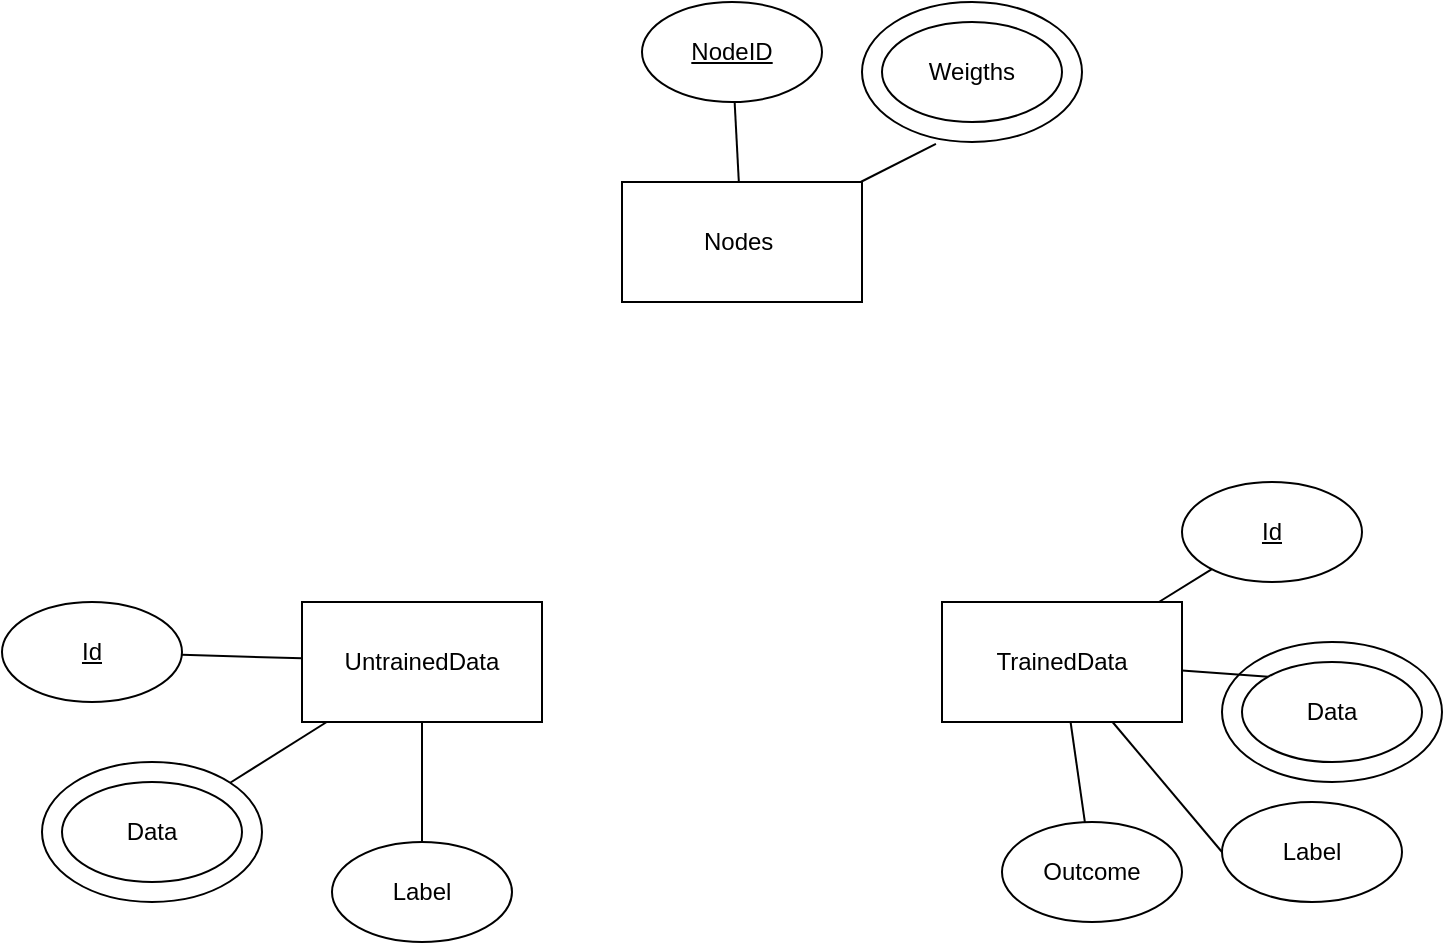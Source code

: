 <mxfile>
    <diagram id="wDd1ehjSfBF1cgntR_V1" name="Page-1">
        <mxGraphModel dx="1118" dy="766" grid="1" gridSize="10" guides="1" tooltips="1" connect="1" arrows="1" fold="1" page="1" pageScale="1" pageWidth="850" pageHeight="1100" math="0" shadow="0">
            <root>
                <mxCell id="0"/>
                <mxCell id="1" parent="0"/>
                <mxCell id="9" value="" style="ellipse;whiteSpace=wrap;html=1;" vertex="1" parent="1">
                    <mxGeometry x="640" y="390" width="110" height="70" as="geometry"/>
                </mxCell>
                <mxCell id="21" style="edgeStyle=none;html=1;endArrow=none;endFill=0;" edge="1" parent="1" source="2" target="6">
                    <mxGeometry relative="1" as="geometry"/>
                </mxCell>
                <mxCell id="22" style="edgeStyle=none;html=1;entryX=0.336;entryY=1.014;entryDx=0;entryDy=0;entryPerimeter=0;endArrow=none;endFill=0;" edge="1" parent="1" source="2" target="12">
                    <mxGeometry relative="1" as="geometry"/>
                </mxCell>
                <mxCell id="2" value="Nodes&amp;nbsp;" style="rounded=0;whiteSpace=wrap;html=1;" vertex="1" parent="1">
                    <mxGeometry x="340" y="160" width="120" height="60" as="geometry"/>
                </mxCell>
                <mxCell id="18" style="edgeStyle=none;html=1;endArrow=none;endFill=0;" edge="1" parent="1" source="3" target="5">
                    <mxGeometry relative="1" as="geometry"/>
                </mxCell>
                <mxCell id="19" style="edgeStyle=none;html=1;endArrow=none;endFill=0;" edge="1" parent="1" source="3" target="10">
                    <mxGeometry relative="1" as="geometry"/>
                </mxCell>
                <mxCell id="20" style="edgeStyle=none;html=1;entryX=0.5;entryY=0;entryDx=0;entryDy=0;endArrow=none;endFill=0;" edge="1" parent="1" source="3" target="14">
                    <mxGeometry relative="1" as="geometry"/>
                </mxCell>
                <mxCell id="3" value="UntrainedData" style="rounded=0;whiteSpace=wrap;html=1;" vertex="1" parent="1">
                    <mxGeometry x="180" y="370" width="120" height="60" as="geometry"/>
                </mxCell>
                <mxCell id="23" style="edgeStyle=none;html=1;endArrow=none;endFill=0;" edge="1" parent="1" source="4" target="7">
                    <mxGeometry relative="1" as="geometry"/>
                </mxCell>
                <mxCell id="24" style="edgeStyle=none;html=1;entryX=0;entryY=0;entryDx=0;entryDy=0;endArrow=none;endFill=0;" edge="1" parent="1" source="4" target="8">
                    <mxGeometry relative="1" as="geometry"/>
                </mxCell>
                <mxCell id="25" style="edgeStyle=none;html=1;entryX=0;entryY=0.5;entryDx=0;entryDy=0;endArrow=none;endFill=0;" edge="1" parent="1" source="4" target="16">
                    <mxGeometry relative="1" as="geometry"/>
                </mxCell>
                <mxCell id="26" style="edgeStyle=none;html=1;endArrow=none;endFill=0;" edge="1" parent="1" source="4" target="17">
                    <mxGeometry relative="1" as="geometry"/>
                </mxCell>
                <mxCell id="4" value="TrainedData" style="rounded=0;whiteSpace=wrap;html=1;" vertex="1" parent="1">
                    <mxGeometry x="500" y="370" width="120" height="60" as="geometry"/>
                </mxCell>
                <mxCell id="5" value="Id" style="ellipse;whiteSpace=wrap;html=1;fontStyle=4" vertex="1" parent="1">
                    <mxGeometry x="30" y="370" width="90" height="50" as="geometry"/>
                </mxCell>
                <mxCell id="6" value="NodeID" style="ellipse;whiteSpace=wrap;html=1;fontStyle=4" vertex="1" parent="1">
                    <mxGeometry x="350" y="70" width="90" height="50" as="geometry"/>
                </mxCell>
                <mxCell id="7" value="Id" style="ellipse;whiteSpace=wrap;html=1;fontStyle=4" vertex="1" parent="1">
                    <mxGeometry x="620" y="310" width="90" height="50" as="geometry"/>
                </mxCell>
                <mxCell id="8" value="Data" style="ellipse;whiteSpace=wrap;html=1;" vertex="1" parent="1">
                    <mxGeometry x="650" y="400" width="90" height="50" as="geometry"/>
                </mxCell>
                <mxCell id="10" value="" style="ellipse;whiteSpace=wrap;html=1;" vertex="1" parent="1">
                    <mxGeometry x="50" y="450" width="110" height="70" as="geometry"/>
                </mxCell>
                <mxCell id="11" value="Data" style="ellipse;whiteSpace=wrap;html=1;" vertex="1" parent="1">
                    <mxGeometry x="60" y="460" width="90" height="50" as="geometry"/>
                </mxCell>
                <mxCell id="12" value="" style="ellipse;whiteSpace=wrap;html=1;" vertex="1" parent="1">
                    <mxGeometry x="460" y="70" width="110" height="70" as="geometry"/>
                </mxCell>
                <mxCell id="13" value="Weigths" style="ellipse;whiteSpace=wrap;html=1;" vertex="1" parent="1">
                    <mxGeometry x="470" y="80" width="90" height="50" as="geometry"/>
                </mxCell>
                <mxCell id="14" value="Label" style="ellipse;whiteSpace=wrap;html=1;" vertex="1" parent="1">
                    <mxGeometry x="195" y="490" width="90" height="50" as="geometry"/>
                </mxCell>
                <mxCell id="16" value="Label" style="ellipse;whiteSpace=wrap;html=1;" vertex="1" parent="1">
                    <mxGeometry x="640" y="470" width="90" height="50" as="geometry"/>
                </mxCell>
                <mxCell id="17" value="Outcome" style="ellipse;whiteSpace=wrap;html=1;" vertex="1" parent="1">
                    <mxGeometry x="530" y="480" width="90" height="50" as="geometry"/>
                </mxCell>
            </root>
        </mxGraphModel>
    </diagram>
</mxfile>